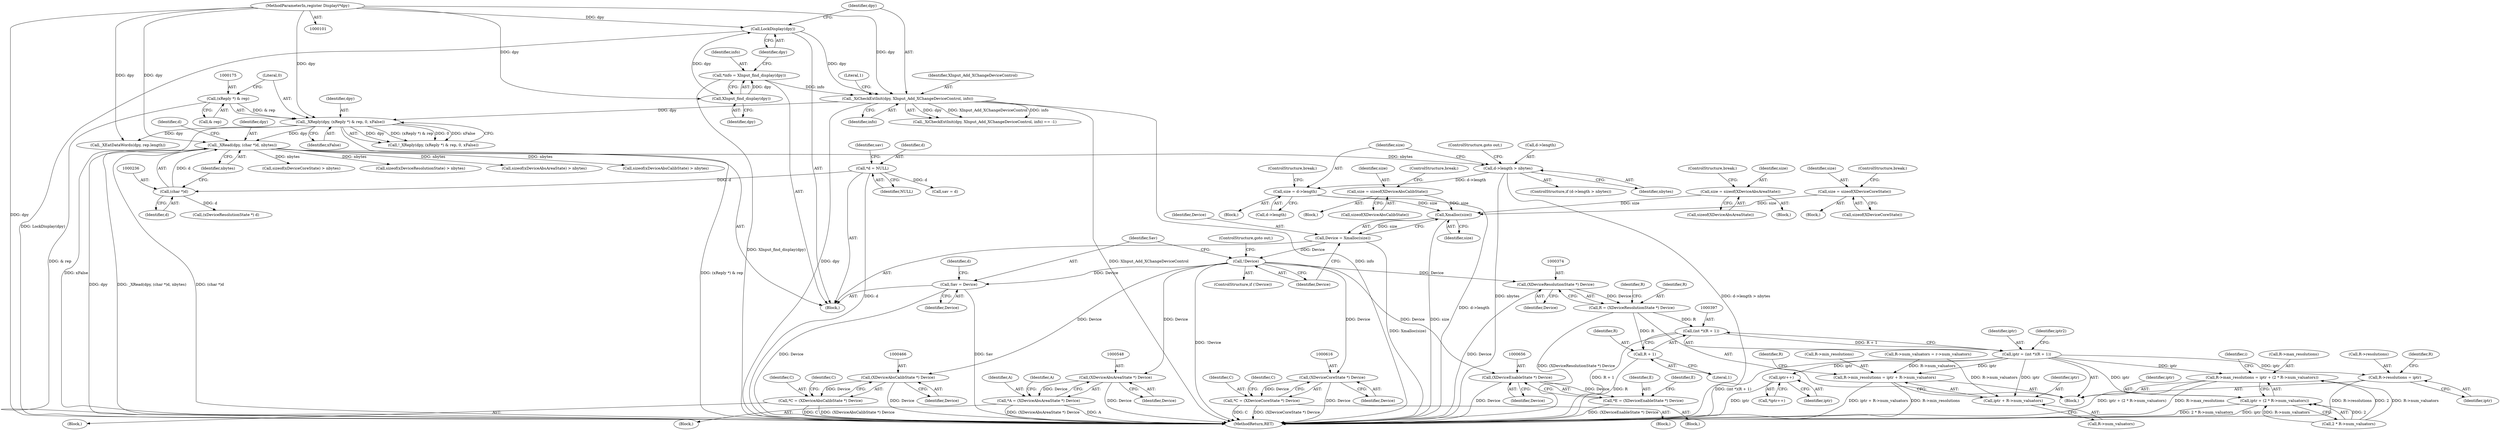digraph "0_libXi_19a9cd607de73947fcfb104682f203ffe4e1f4e5_0@API" {
"1000344" [label="(Call,Xmalloc(size))"];
"1000297" [label="(Call,size = sizeof(XDeviceAbsCalibState))"];
"1000310" [label="(Call,size = sizeof(XDeviceAbsAreaState))"];
"1000323" [label="(Call,size = sizeof(XDeviceCoreState))"];
"1000336" [label="(Call,size = d->length)"];
"1000330" [label="(Call,d->length > nbytes)"];
"1000233" [label="(Call,_XRead(dpy, (char *)d, nbytes))"];
"1000172" [label="(Call,_XReply(dpy, (xReply *) & rep, 0, xFalse))"];
"1000133" [label="(Call,_XiCheckExtInit(dpy, XInput_Add_XChangeDeviceControl, info))"];
"1000129" [label="(Call,LockDisplay(dpy))"];
"1000127" [label="(Call,XInput_find_display(dpy))"];
"1000102" [label="(MethodParameterIn,register Display\t*dpy)"];
"1000125" [label="(Call,*info = XInput_find_display(dpy))"];
"1000174" [label="(Call,(xReply *) & rep)"];
"1000235" [label="(Call,(char *)d)"];
"1000115" [label="(Call,*d = NULL)"];
"1000342" [label="(Call,Device = Xmalloc(size))"];
"1000347" [label="(Call,!Device)"];
"1000350" [label="(Call,Sav = Device)"];
"1000373" [label="(Call,(XDeviceResolutionState *) Device)"];
"1000371" [label="(Call,R = (XDeviceResolutionState *) Device)"];
"1000396" [label="(Call,(int *)(R + 1))"];
"1000394" [label="(Call,iptr = (int *)(R + 1))"];
"1000408" [label="(Call,R->resolutions = iptr)"];
"1000413" [label="(Call,R->min_resolutions = iptr + R->num_valuators)"];
"1000417" [label="(Call,iptr + R->num_valuators)"];
"1000422" [label="(Call,R->max_resolutions = iptr + (2 * R->num_valuators))"];
"1000426" [label="(Call,iptr + (2 * R->num_valuators))"];
"1000448" [label="(Call,iptr++)"];
"1000398" [label="(Call,R + 1)"];
"1000465" [label="(Call,(XDeviceAbsCalibState *) Device)"];
"1000463" [label="(Call,*C = (XDeviceAbsCalibState *) Device)"];
"1000547" [label="(Call,(XDeviceAbsAreaState *) Device)"];
"1000545" [label="(Call,*A = (XDeviceAbsAreaState *) Device)"];
"1000615" [label="(Call,(XDeviceCoreState *) Device)"];
"1000613" [label="(Call,*C = (XDeviceCoreState *) Device)"];
"1000655" [label="(Call,(XDeviceEnableState *) Device)"];
"1000653" [label="(Call,*E = (XDeviceEnableState *) Device)"];
"1000423" [label="(Call,R->max_resolutions)"];
"1000135" [label="(Identifier,XInput_Add_XChangeDeviceControl)"];
"1000116" [label="(Identifier,d)"];
"1000422" [label="(Call,R->max_resolutions = iptr + (2 * R->num_valuators))"];
"1000371" [label="(Call,R = (XDeviceResolutionState *) Device)"];
"1000546" [label="(Identifier,A)"];
"1000645" [label="(Block,)"];
"1000655" [label="(Call,(XDeviceEnableState *) Device)"];
"1000378" [label="(Identifier,R)"];
"1000303" [label="(Block,)"];
"1000448" [label="(Call,iptr++)"];
"1000176" [label="(Call,& rep)"];
"1000360" [label="(Block,)"];
"1000179" [label="(Identifier,xFalse)"];
"1000394" [label="(Call,iptr = (int *)(R + 1))"];
"1000297" [label="(Call,size = sizeof(XDeviceAbsCalibState))"];
"1000435" [label="(Identifier,i)"];
"1000654" [label="(Identifier,E)"];
"1000125" [label="(Call,*info = XInput_find_display(dpy))"];
"1000292" [label="(Call,sizeof(xDeviceAbsCalibState) > nbytes)"];
"1000605" [label="(Block,)"];
"1000345" [label="(Identifier,size)"];
"1000134" [label="(Identifier,dpy)"];
"1000396" [label="(Call,(int *)(R + 1))"];
"1000398" [label="(Call,R + 1)"];
"1000312" [label="(Call,sizeof(XDeviceAbsAreaState))"];
"1000230" [label="(Call,sav = d)"];
"1000419" [label="(Call,R->num_valuators)"];
"1000426" [label="(Call,iptr + (2 * R->num_valuators))"];
"1000614" [label="(Identifier,C)"];
"1000172" [label="(Call,_XReply(dpy, (xReply *) & rep, 0, xFalse))"];
"1000344" [label="(Call,Xmalloc(size))"];
"1000349" [label="(ControlStructure,goto out;)"];
"1000537" [label="(Block,)"];
"1000327" [label="(ControlStructure,break;)"];
"1000463" [label="(Call,*C = (XDeviceAbsCalibState *) Device)"];
"1000549" [label="(Identifier,Device)"];
"1000449" [label="(Identifier,iptr)"];
"1000657" [label="(Identifier,Device)"];
"1000613" [label="(Call,*C = (XDeviceCoreState *) Device)"];
"1000373" [label="(Call,(XDeviceResolutionState *) Device)"];
"1000243" [label="(Block,)"];
"1000127" [label="(Call,XInput_find_display(dpy))"];
"1000679" [label="(MethodReturn,RET)"];
"1000132" [label="(Call,_XiCheckExtInit(dpy, XInput_Add_XChangeDeviceControl, info) == -1)"];
"1000620" [label="(Identifier,C)"];
"1000660" [label="(Identifier,E)"];
"1000418" [label="(Identifier,iptr)"];
"1000299" [label="(Call,sizeof(XDeviceAbsCalibState))"];
"1000464" [label="(Identifier,C)"];
"1000290" [label="(Block,)"];
"1000329" [label="(ControlStructure,if (d->length > nbytes))"];
"1000318" [label="(Call,sizeof(xDeviceCoreState) > nbytes)"];
"1000174" [label="(Call,(xReply *) & rep)"];
"1000412" [label="(Identifier,iptr)"];
"1000617" [label="(Identifier,Device)"];
"1000417" [label="(Call,iptr + R->num_valuators)"];
"1000323" [label="(Call,size = sizeof(XDeviceCoreState))"];
"1000427" [label="(Identifier,iptr)"];
"1000350" [label="(Call,Sav = Device)"];
"1000346" [label="(ControlStructure,if (!Device))"];
"1000233" [label="(Call,_XRead(dpy, (char *)d, nbytes))"];
"1000399" [label="(Identifier,R)"];
"1000343" [label="(Identifier,Device)"];
"1000375" [label="(Identifier,Device)"];
"1000126" [label="(Identifier,info)"];
"1000235" [label="(Call,(char *)d)"];
"1000237" [label="(Identifier,d)"];
"1000298" [label="(Identifier,size)"];
"1000342" [label="(Call,Device = Xmalloc(size))"];
"1000387" [label="(Call,R->num_valuators = r->num_valuators)"];
"1000117" [label="(Identifier,NULL)"];
"1000251" [label="(Call,(xDeviceResolutionState *) d)"];
"1000354" [label="(Identifier,d)"];
"1000324" [label="(Identifier,size)"];
"1000224" [label="(Call,_XEatDataWords(dpy, rep.length))"];
"1000138" [label="(Literal,1)"];
"1000470" [label="(Identifier,C)"];
"1000129" [label="(Call,LockDisplay(dpy))"];
"1000128" [label="(Identifier,dpy)"];
"1000352" [label="(Identifier,Device)"];
"1000615" [label="(Call,(XDeviceCoreState *) Device)"];
"1000311" [label="(Identifier,size)"];
"1000115" [label="(Call,*d = NULL)"];
"1000424" [label="(Identifier,R)"];
"1000413" [label="(Call,R->min_resolutions = iptr + R->num_valuators)"];
"1000130" [label="(Identifier,dpy)"];
"1000395" [label="(Identifier,iptr)"];
"1000256" [label="(Call,sizeof(xDeviceResolutionState) > nbytes)"];
"1000136" [label="(Identifier,info)"];
"1000314" [label="(ControlStructure,break;)"];
"1000545" [label="(Call,*A = (XDeviceAbsAreaState *) Device)"];
"1000338" [label="(Call,d->length)"];
"1000330" [label="(Call,d->length > nbytes)"];
"1000348" [label="(Identifier,Device)"];
"1000547" [label="(Call,(XDeviceAbsAreaState *) Device)"];
"1000310" [label="(Call,size = sizeof(XDeviceAbsAreaState))"];
"1000467" [label="(Identifier,Device)"];
"1000325" [label="(Call,sizeof(XDeviceCoreState))"];
"1000409" [label="(Call,R->resolutions)"];
"1000120" [label="(Identifier,sav)"];
"1000351" [label="(Identifier,Sav)"];
"1000234" [label="(Identifier,dpy)"];
"1000653" [label="(Call,*E = (XDeviceEnableState *) Device)"];
"1000331" [label="(Call,d->length)"];
"1000415" [label="(Identifier,R)"];
"1000552" [label="(Identifier,A)"];
"1000465" [label="(Call,(XDeviceAbsCalibState *) Device)"];
"1000447" [label="(Call,*iptr++)"];
"1000402" [label="(Identifier,iptr2)"];
"1000334" [label="(Identifier,nbytes)"];
"1000133" [label="(Call,_XiCheckExtInit(dpy, XInput_Add_XChangeDeviceControl, info))"];
"1000102" [label="(MethodParameterIn,register Display\t*dpy)"];
"1000305" [label="(Call,sizeof(xDeviceAbsAreaState) > nbytes)"];
"1000372" [label="(Identifier,R)"];
"1000178" [label="(Literal,0)"];
"1000341" [label="(ControlStructure,break;)"];
"1000173" [label="(Identifier,dpy)"];
"1000301" [label="(ControlStructure,break;)"];
"1000241" [label="(Identifier,d)"];
"1000428" [label="(Call,2 * R->num_valuators)"];
"1000238" [label="(Identifier,nbytes)"];
"1000347" [label="(Call,!Device)"];
"1000337" [label="(Identifier,size)"];
"1000335" [label="(ControlStructure,goto out;)"];
"1000408" [label="(Call,R->resolutions = iptr)"];
"1000400" [label="(Literal,1)"];
"1000105" [label="(Block,)"];
"1000316" [label="(Block,)"];
"1000414" [label="(Call,R->min_resolutions)"];
"1000336" [label="(Call,size = d->length)"];
"1000171" [label="(Call,!_XReply(dpy, (xReply *) & rep, 0, xFalse))"];
"1000455" [label="(Block,)"];
"1000344" -> "1000342"  [label="AST: "];
"1000344" -> "1000345"  [label="CFG: "];
"1000345" -> "1000344"  [label="AST: "];
"1000342" -> "1000344"  [label="CFG: "];
"1000344" -> "1000679"  [label="DDG: size"];
"1000344" -> "1000342"  [label="DDG: size"];
"1000297" -> "1000344"  [label="DDG: size"];
"1000310" -> "1000344"  [label="DDG: size"];
"1000323" -> "1000344"  [label="DDG: size"];
"1000336" -> "1000344"  [label="DDG: size"];
"1000297" -> "1000290"  [label="AST: "];
"1000297" -> "1000299"  [label="CFG: "];
"1000298" -> "1000297"  [label="AST: "];
"1000299" -> "1000297"  [label="AST: "];
"1000301" -> "1000297"  [label="CFG: "];
"1000310" -> "1000303"  [label="AST: "];
"1000310" -> "1000312"  [label="CFG: "];
"1000311" -> "1000310"  [label="AST: "];
"1000312" -> "1000310"  [label="AST: "];
"1000314" -> "1000310"  [label="CFG: "];
"1000323" -> "1000316"  [label="AST: "];
"1000323" -> "1000325"  [label="CFG: "];
"1000324" -> "1000323"  [label="AST: "];
"1000325" -> "1000323"  [label="AST: "];
"1000327" -> "1000323"  [label="CFG: "];
"1000336" -> "1000243"  [label="AST: "];
"1000336" -> "1000338"  [label="CFG: "];
"1000337" -> "1000336"  [label="AST: "];
"1000338" -> "1000336"  [label="AST: "];
"1000341" -> "1000336"  [label="CFG: "];
"1000336" -> "1000679"  [label="DDG: d->length"];
"1000330" -> "1000336"  [label="DDG: d->length"];
"1000330" -> "1000329"  [label="AST: "];
"1000330" -> "1000334"  [label="CFG: "];
"1000331" -> "1000330"  [label="AST: "];
"1000334" -> "1000330"  [label="AST: "];
"1000335" -> "1000330"  [label="CFG: "];
"1000337" -> "1000330"  [label="CFG: "];
"1000330" -> "1000679"  [label="DDG: nbytes"];
"1000330" -> "1000679"  [label="DDG: d->length > nbytes"];
"1000233" -> "1000330"  [label="DDG: nbytes"];
"1000233" -> "1000105"  [label="AST: "];
"1000233" -> "1000238"  [label="CFG: "];
"1000234" -> "1000233"  [label="AST: "];
"1000235" -> "1000233"  [label="AST: "];
"1000238" -> "1000233"  [label="AST: "];
"1000241" -> "1000233"  [label="CFG: "];
"1000233" -> "1000679"  [label="DDG: _XRead(dpy, (char *)d, nbytes)"];
"1000233" -> "1000679"  [label="DDG: (char *)d"];
"1000233" -> "1000679"  [label="DDG: dpy"];
"1000172" -> "1000233"  [label="DDG: dpy"];
"1000102" -> "1000233"  [label="DDG: dpy"];
"1000235" -> "1000233"  [label="DDG: d"];
"1000233" -> "1000256"  [label="DDG: nbytes"];
"1000233" -> "1000292"  [label="DDG: nbytes"];
"1000233" -> "1000305"  [label="DDG: nbytes"];
"1000233" -> "1000318"  [label="DDG: nbytes"];
"1000172" -> "1000171"  [label="AST: "];
"1000172" -> "1000179"  [label="CFG: "];
"1000173" -> "1000172"  [label="AST: "];
"1000174" -> "1000172"  [label="AST: "];
"1000178" -> "1000172"  [label="AST: "];
"1000179" -> "1000172"  [label="AST: "];
"1000171" -> "1000172"  [label="CFG: "];
"1000172" -> "1000679"  [label="DDG: xFalse"];
"1000172" -> "1000679"  [label="DDG: (xReply *) & rep"];
"1000172" -> "1000171"  [label="DDG: dpy"];
"1000172" -> "1000171"  [label="DDG: (xReply *) & rep"];
"1000172" -> "1000171"  [label="DDG: 0"];
"1000172" -> "1000171"  [label="DDG: xFalse"];
"1000133" -> "1000172"  [label="DDG: dpy"];
"1000102" -> "1000172"  [label="DDG: dpy"];
"1000174" -> "1000172"  [label="DDG: & rep"];
"1000172" -> "1000224"  [label="DDG: dpy"];
"1000133" -> "1000132"  [label="AST: "];
"1000133" -> "1000136"  [label="CFG: "];
"1000134" -> "1000133"  [label="AST: "];
"1000135" -> "1000133"  [label="AST: "];
"1000136" -> "1000133"  [label="AST: "];
"1000138" -> "1000133"  [label="CFG: "];
"1000133" -> "1000679"  [label="DDG: dpy"];
"1000133" -> "1000679"  [label="DDG: XInput_Add_XChangeDeviceControl"];
"1000133" -> "1000679"  [label="DDG: info"];
"1000133" -> "1000132"  [label="DDG: dpy"];
"1000133" -> "1000132"  [label="DDG: XInput_Add_XChangeDeviceControl"];
"1000133" -> "1000132"  [label="DDG: info"];
"1000129" -> "1000133"  [label="DDG: dpy"];
"1000102" -> "1000133"  [label="DDG: dpy"];
"1000125" -> "1000133"  [label="DDG: info"];
"1000129" -> "1000105"  [label="AST: "];
"1000129" -> "1000130"  [label="CFG: "];
"1000130" -> "1000129"  [label="AST: "];
"1000134" -> "1000129"  [label="CFG: "];
"1000129" -> "1000679"  [label="DDG: LockDisplay(dpy)"];
"1000127" -> "1000129"  [label="DDG: dpy"];
"1000102" -> "1000129"  [label="DDG: dpy"];
"1000127" -> "1000125"  [label="AST: "];
"1000127" -> "1000128"  [label="CFG: "];
"1000128" -> "1000127"  [label="AST: "];
"1000125" -> "1000127"  [label="CFG: "];
"1000127" -> "1000125"  [label="DDG: dpy"];
"1000102" -> "1000127"  [label="DDG: dpy"];
"1000102" -> "1000101"  [label="AST: "];
"1000102" -> "1000679"  [label="DDG: dpy"];
"1000102" -> "1000224"  [label="DDG: dpy"];
"1000125" -> "1000105"  [label="AST: "];
"1000126" -> "1000125"  [label="AST: "];
"1000130" -> "1000125"  [label="CFG: "];
"1000125" -> "1000679"  [label="DDG: XInput_find_display(dpy)"];
"1000174" -> "1000176"  [label="CFG: "];
"1000175" -> "1000174"  [label="AST: "];
"1000176" -> "1000174"  [label="AST: "];
"1000178" -> "1000174"  [label="CFG: "];
"1000174" -> "1000679"  [label="DDG: & rep"];
"1000235" -> "1000237"  [label="CFG: "];
"1000236" -> "1000235"  [label="AST: "];
"1000237" -> "1000235"  [label="AST: "];
"1000238" -> "1000235"  [label="CFG: "];
"1000115" -> "1000235"  [label="DDG: d"];
"1000235" -> "1000251"  [label="DDG: d"];
"1000115" -> "1000105"  [label="AST: "];
"1000115" -> "1000117"  [label="CFG: "];
"1000116" -> "1000115"  [label="AST: "];
"1000117" -> "1000115"  [label="AST: "];
"1000120" -> "1000115"  [label="CFG: "];
"1000115" -> "1000679"  [label="DDG: d"];
"1000115" -> "1000230"  [label="DDG: d"];
"1000342" -> "1000105"  [label="AST: "];
"1000343" -> "1000342"  [label="AST: "];
"1000348" -> "1000342"  [label="CFG: "];
"1000342" -> "1000679"  [label="DDG: Xmalloc(size)"];
"1000342" -> "1000347"  [label="DDG: Device"];
"1000347" -> "1000346"  [label="AST: "];
"1000347" -> "1000348"  [label="CFG: "];
"1000348" -> "1000347"  [label="AST: "];
"1000349" -> "1000347"  [label="CFG: "];
"1000351" -> "1000347"  [label="CFG: "];
"1000347" -> "1000679"  [label="DDG: !Device"];
"1000347" -> "1000350"  [label="DDG: Device"];
"1000347" -> "1000373"  [label="DDG: Device"];
"1000347" -> "1000465"  [label="DDG: Device"];
"1000347" -> "1000547"  [label="DDG: Device"];
"1000347" -> "1000615"  [label="DDG: Device"];
"1000347" -> "1000655"  [label="DDG: Device"];
"1000350" -> "1000105"  [label="AST: "];
"1000350" -> "1000352"  [label="CFG: "];
"1000351" -> "1000350"  [label="AST: "];
"1000352" -> "1000350"  [label="AST: "];
"1000354" -> "1000350"  [label="CFG: "];
"1000350" -> "1000679"  [label="DDG: Sav"];
"1000350" -> "1000679"  [label="DDG: Device"];
"1000373" -> "1000371"  [label="AST: "];
"1000373" -> "1000375"  [label="CFG: "];
"1000374" -> "1000373"  [label="AST: "];
"1000375" -> "1000373"  [label="AST: "];
"1000371" -> "1000373"  [label="CFG: "];
"1000373" -> "1000679"  [label="DDG: Device"];
"1000373" -> "1000371"  [label="DDG: Device"];
"1000371" -> "1000360"  [label="AST: "];
"1000372" -> "1000371"  [label="AST: "];
"1000378" -> "1000371"  [label="CFG: "];
"1000371" -> "1000679"  [label="DDG: (XDeviceResolutionState *) Device"];
"1000371" -> "1000396"  [label="DDG: R"];
"1000371" -> "1000398"  [label="DDG: R"];
"1000396" -> "1000394"  [label="AST: "];
"1000396" -> "1000398"  [label="CFG: "];
"1000397" -> "1000396"  [label="AST: "];
"1000398" -> "1000396"  [label="AST: "];
"1000394" -> "1000396"  [label="CFG: "];
"1000396" -> "1000679"  [label="DDG: R + 1"];
"1000396" -> "1000394"  [label="DDG: R + 1"];
"1000394" -> "1000360"  [label="AST: "];
"1000395" -> "1000394"  [label="AST: "];
"1000402" -> "1000394"  [label="CFG: "];
"1000394" -> "1000679"  [label="DDG: (int *)(R + 1)"];
"1000394" -> "1000408"  [label="DDG: iptr"];
"1000394" -> "1000413"  [label="DDG: iptr"];
"1000394" -> "1000417"  [label="DDG: iptr"];
"1000394" -> "1000422"  [label="DDG: iptr"];
"1000394" -> "1000426"  [label="DDG: iptr"];
"1000394" -> "1000448"  [label="DDG: iptr"];
"1000408" -> "1000360"  [label="AST: "];
"1000408" -> "1000412"  [label="CFG: "];
"1000409" -> "1000408"  [label="AST: "];
"1000412" -> "1000408"  [label="AST: "];
"1000415" -> "1000408"  [label="CFG: "];
"1000408" -> "1000679"  [label="DDG: R->resolutions"];
"1000413" -> "1000360"  [label="AST: "];
"1000413" -> "1000417"  [label="CFG: "];
"1000414" -> "1000413"  [label="AST: "];
"1000417" -> "1000413"  [label="AST: "];
"1000424" -> "1000413"  [label="CFG: "];
"1000413" -> "1000679"  [label="DDG: R->min_resolutions"];
"1000413" -> "1000679"  [label="DDG: iptr + R->num_valuators"];
"1000387" -> "1000413"  [label="DDG: R->num_valuators"];
"1000417" -> "1000419"  [label="CFG: "];
"1000418" -> "1000417"  [label="AST: "];
"1000419" -> "1000417"  [label="AST: "];
"1000387" -> "1000417"  [label="DDG: R->num_valuators"];
"1000422" -> "1000360"  [label="AST: "];
"1000422" -> "1000426"  [label="CFG: "];
"1000423" -> "1000422"  [label="AST: "];
"1000426" -> "1000422"  [label="AST: "];
"1000435" -> "1000422"  [label="CFG: "];
"1000422" -> "1000679"  [label="DDG: iptr + (2 * R->num_valuators)"];
"1000422" -> "1000679"  [label="DDG: R->max_resolutions"];
"1000428" -> "1000422"  [label="DDG: 2"];
"1000428" -> "1000422"  [label="DDG: R->num_valuators"];
"1000426" -> "1000428"  [label="CFG: "];
"1000427" -> "1000426"  [label="AST: "];
"1000428" -> "1000426"  [label="AST: "];
"1000426" -> "1000679"  [label="DDG: 2 * R->num_valuators"];
"1000426" -> "1000679"  [label="DDG: iptr"];
"1000428" -> "1000426"  [label="DDG: 2"];
"1000428" -> "1000426"  [label="DDG: R->num_valuators"];
"1000448" -> "1000447"  [label="AST: "];
"1000448" -> "1000449"  [label="CFG: "];
"1000449" -> "1000448"  [label="AST: "];
"1000447" -> "1000448"  [label="CFG: "];
"1000448" -> "1000679"  [label="DDG: iptr"];
"1000398" -> "1000400"  [label="CFG: "];
"1000399" -> "1000398"  [label="AST: "];
"1000400" -> "1000398"  [label="AST: "];
"1000398" -> "1000679"  [label="DDG: R"];
"1000465" -> "1000463"  [label="AST: "];
"1000465" -> "1000467"  [label="CFG: "];
"1000466" -> "1000465"  [label="AST: "];
"1000467" -> "1000465"  [label="AST: "];
"1000463" -> "1000465"  [label="CFG: "];
"1000465" -> "1000679"  [label="DDG: Device"];
"1000465" -> "1000463"  [label="DDG: Device"];
"1000463" -> "1000455"  [label="AST: "];
"1000464" -> "1000463"  [label="AST: "];
"1000470" -> "1000463"  [label="CFG: "];
"1000463" -> "1000679"  [label="DDG: (XDeviceAbsCalibState *) Device"];
"1000463" -> "1000679"  [label="DDG: C"];
"1000547" -> "1000545"  [label="AST: "];
"1000547" -> "1000549"  [label="CFG: "];
"1000548" -> "1000547"  [label="AST: "];
"1000549" -> "1000547"  [label="AST: "];
"1000545" -> "1000547"  [label="CFG: "];
"1000547" -> "1000679"  [label="DDG: Device"];
"1000547" -> "1000545"  [label="DDG: Device"];
"1000545" -> "1000537"  [label="AST: "];
"1000546" -> "1000545"  [label="AST: "];
"1000552" -> "1000545"  [label="CFG: "];
"1000545" -> "1000679"  [label="DDG: A"];
"1000545" -> "1000679"  [label="DDG: (XDeviceAbsAreaState *) Device"];
"1000615" -> "1000613"  [label="AST: "];
"1000615" -> "1000617"  [label="CFG: "];
"1000616" -> "1000615"  [label="AST: "];
"1000617" -> "1000615"  [label="AST: "];
"1000613" -> "1000615"  [label="CFG: "];
"1000615" -> "1000679"  [label="DDG: Device"];
"1000615" -> "1000613"  [label="DDG: Device"];
"1000613" -> "1000605"  [label="AST: "];
"1000614" -> "1000613"  [label="AST: "];
"1000620" -> "1000613"  [label="CFG: "];
"1000613" -> "1000679"  [label="DDG: C"];
"1000613" -> "1000679"  [label="DDG: (XDeviceCoreState *) Device"];
"1000655" -> "1000653"  [label="AST: "];
"1000655" -> "1000657"  [label="CFG: "];
"1000656" -> "1000655"  [label="AST: "];
"1000657" -> "1000655"  [label="AST: "];
"1000653" -> "1000655"  [label="CFG: "];
"1000655" -> "1000679"  [label="DDG: Device"];
"1000655" -> "1000653"  [label="DDG: Device"];
"1000653" -> "1000645"  [label="AST: "];
"1000654" -> "1000653"  [label="AST: "];
"1000660" -> "1000653"  [label="CFG: "];
"1000653" -> "1000679"  [label="DDG: (XDeviceEnableState *) Device"];
}
